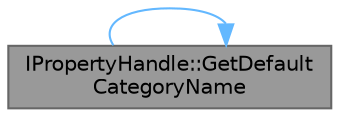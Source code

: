digraph "IPropertyHandle::GetDefaultCategoryName"
{
 // INTERACTIVE_SVG=YES
 // LATEX_PDF_SIZE
  bgcolor="transparent";
  edge [fontname=Helvetica,fontsize=10,labelfontname=Helvetica,labelfontsize=10];
  node [fontname=Helvetica,fontsize=10,shape=box,height=0.2,width=0.4];
  rankdir="LR";
  Node1 [id="Node000001",label="IPropertyHandle::GetDefault\lCategoryName",height=0.2,width=0.4,color="gray40", fillcolor="grey60", style="filled", fontcolor="black",tooltip="Gets the category FName that a property is in at the default location defined by the class the proper..."];
  Node1 -> Node1 [id="edge1_Node000001_Node000001",color="steelblue1",style="solid",tooltip=" "];
}
